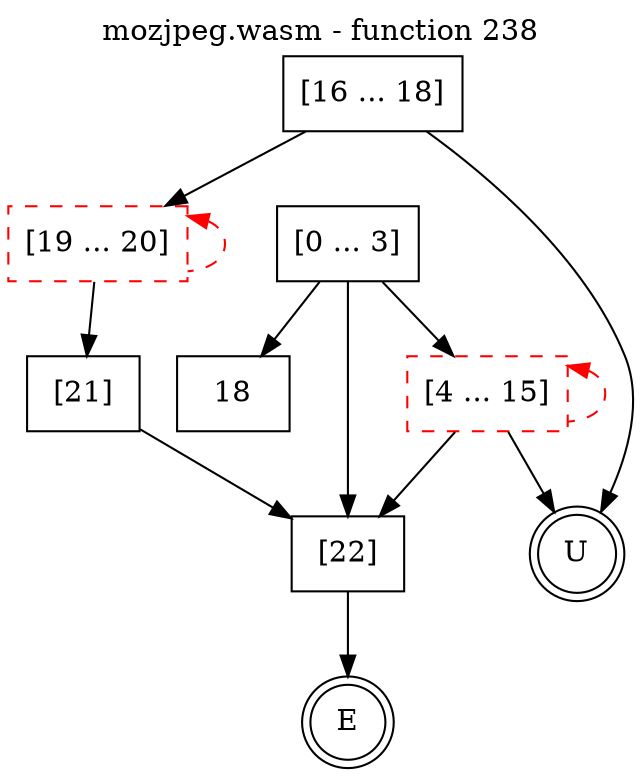 digraph finite_state_machine {
    label = "mozjpeg.wasm - function 238"
    labelloc =  t
    labelfontsize = 16
    labelfontcolor = black
    labelfontname = "Helvetica"
    node [shape = doublecircle]; E U ;
    node [shape = box];
    node [shape=box, color=black, style=solid] 0[label="[0 ... 3]"]
    node [shape=box, color=red, style=dashed] 4[label="[4 ... 15]"]
    node [shape=box, color=black, style=solid] 16[label="[16 ... 18]"]
    node [shape=box, color=red, style=dashed] 19[label="[19 ... 20]"]
    node [shape=box, color=black, style=solid] 21[label="[21]"]
    node [shape=box, color=black, style=solid] 22[label="[22]"]
    node [shape=box, color=black, style=solid] U[label="U"]
    0 -> 4;
    0 -> 18;
    0 -> 22;
    4 -> 22;
    4 -> U;
    4 -> 4[style="dashed" color="red" dir=back];
    16 -> 19;
    16 -> U;
    19 -> 21;
    19 -> 19[style="dashed" color="red" dir=back];
    21 -> 22;
    22 -> E;
}
